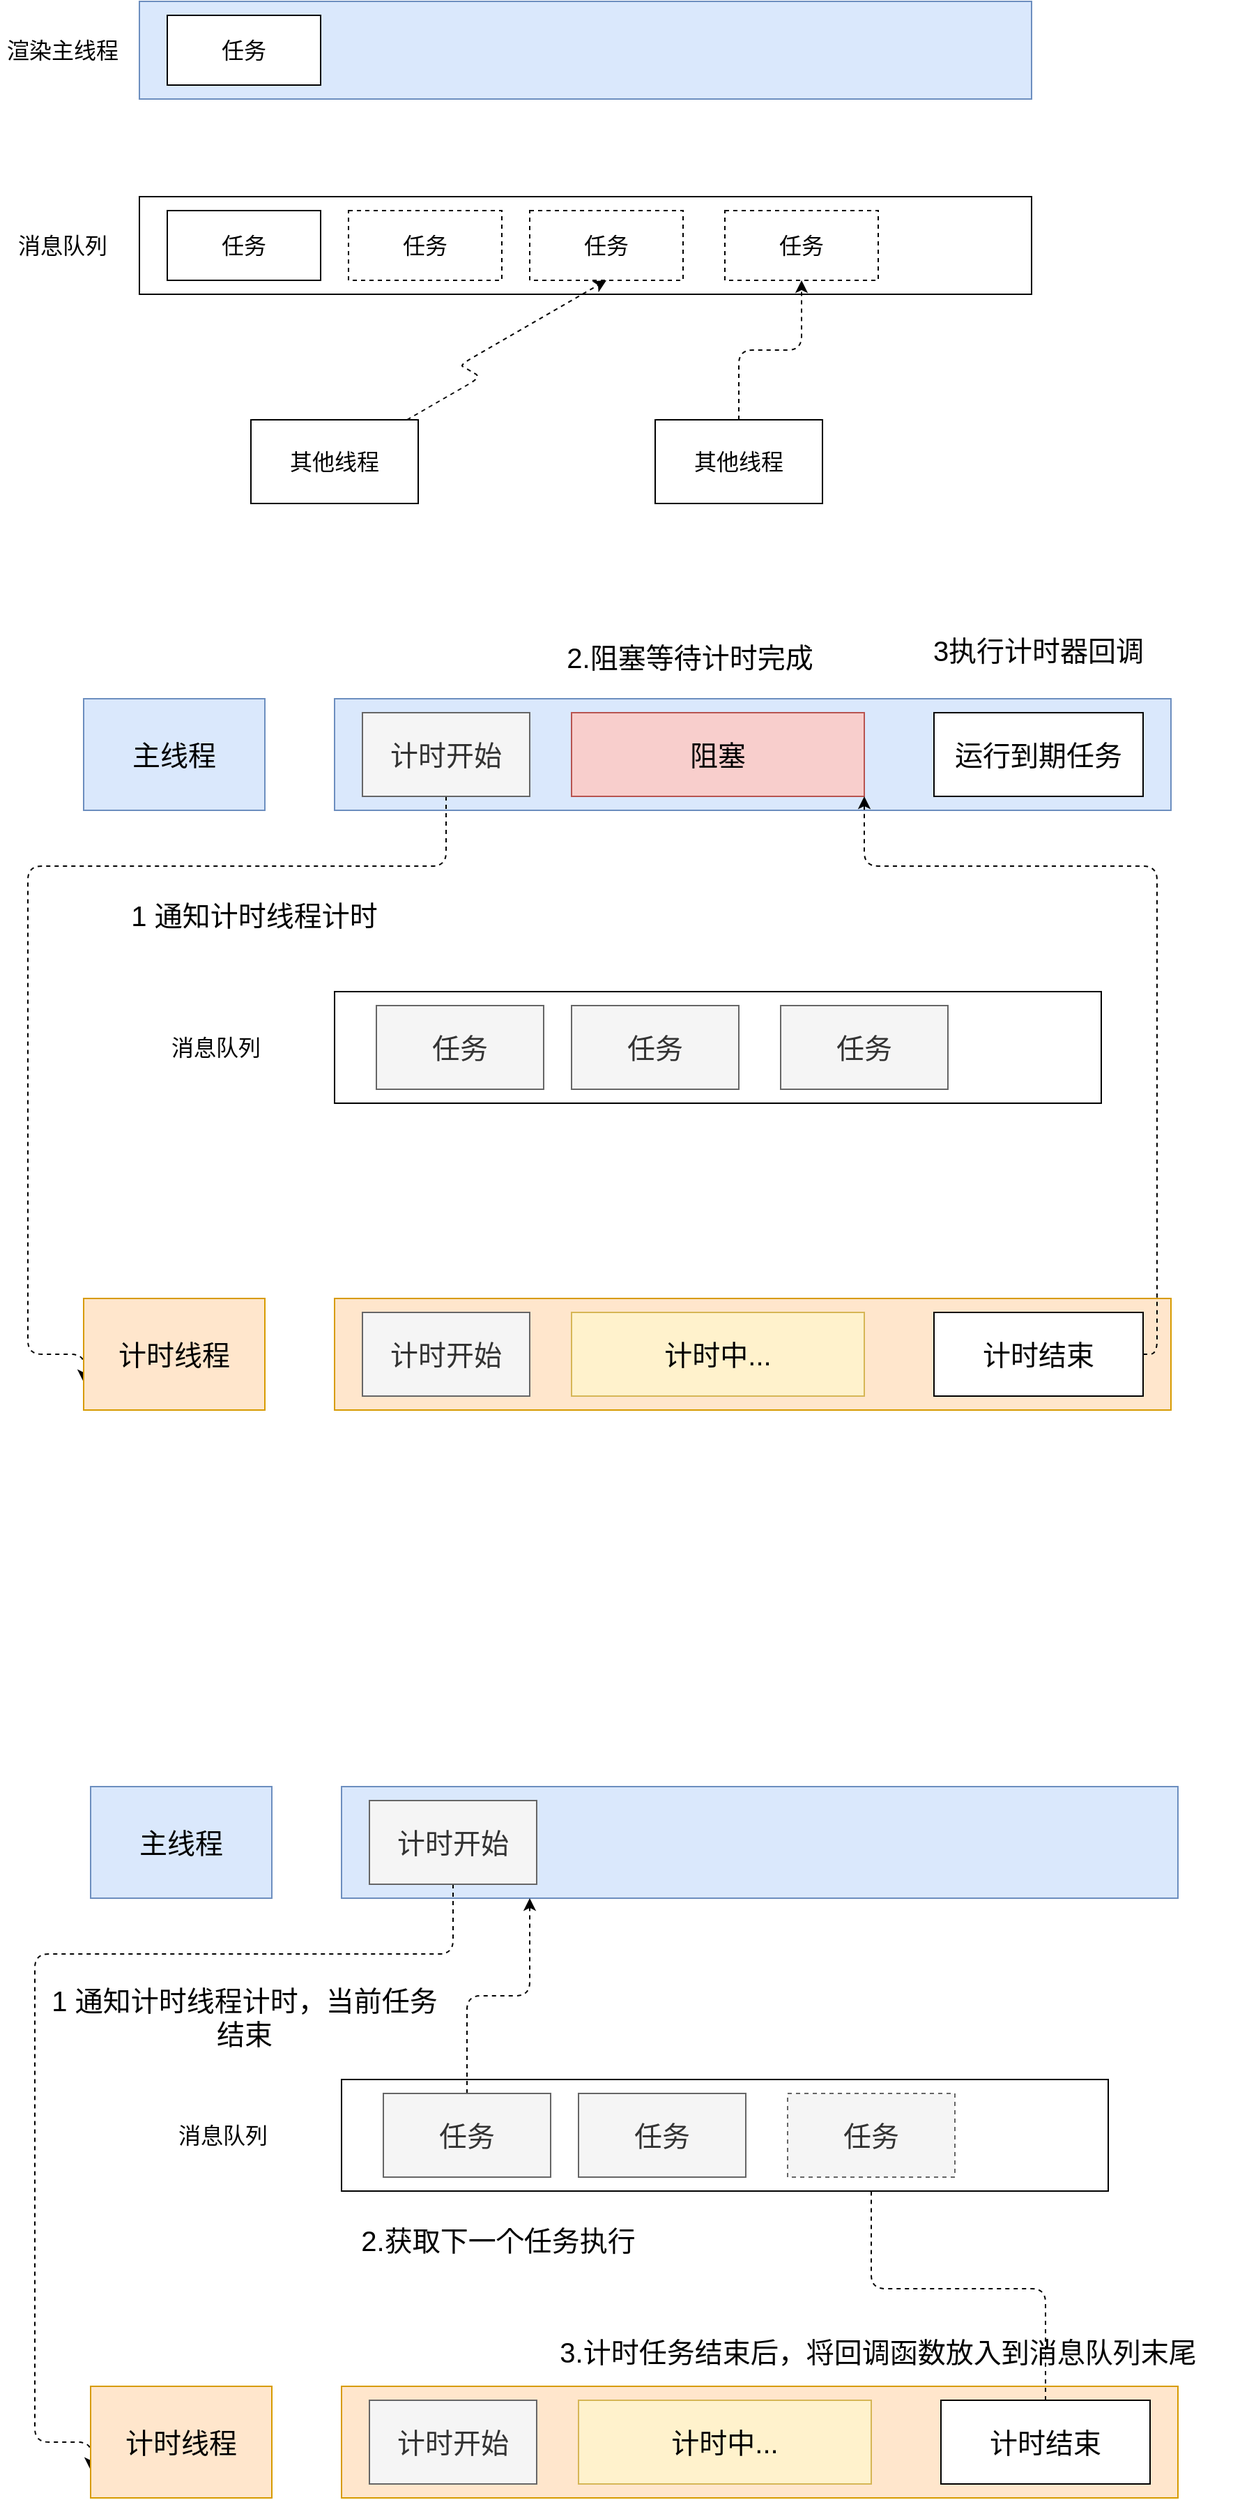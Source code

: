 <mxfile>
    <diagram id="6wuozxjlqHhuy6m43TEK" name="第 1 页">
        <mxGraphModel dx="588" dy="1126" grid="1" gridSize="10" guides="1" tooltips="1" connect="1" arrows="1" fold="1" page="1" pageScale="1" pageWidth="827" pageHeight="1169" math="0" shadow="0">
            <root>
                <mxCell id="0"/>
                <mxCell id="1" parent="0"/>
                <mxCell id="2" value="" style="rounded=0;whiteSpace=wrap;html=1;fillColor=#dae8fc;strokeColor=#6c8ebf;" vertex="1" parent="1">
                    <mxGeometry x="120" y="100" width="640" height="70" as="geometry"/>
                </mxCell>
                <mxCell id="3" value="&lt;font style=&quot;font-size: 16px;&quot;&gt;渲染主线程&lt;/font&gt;" style="text;html=1;strokeColor=none;fillColor=none;align=center;verticalAlign=middle;whiteSpace=wrap;rounded=0;" vertex="1" parent="1">
                    <mxGeometry x="20" y="120" width="90" height="30" as="geometry"/>
                </mxCell>
                <mxCell id="4" value="" style="rounded=0;whiteSpace=wrap;html=1;" vertex="1" parent="1">
                    <mxGeometry x="120" y="240" width="640" height="70" as="geometry"/>
                </mxCell>
                <mxCell id="5" value="&lt;span style=&quot;font-size: 16px;&quot;&gt;消息队列&lt;/span&gt;" style="text;html=1;strokeColor=none;fillColor=none;align=center;verticalAlign=middle;whiteSpace=wrap;rounded=0;" vertex="1" parent="1">
                    <mxGeometry x="20" y="260" width="90" height="30" as="geometry"/>
                </mxCell>
                <mxCell id="13" style="edgeStyle=isometricEdgeStyle;html=1;fontSize=16;dashed=1;entryX=0.5;entryY=1;entryDx=0;entryDy=0;" edge="1" parent="1" source="6" target="11">
                    <mxGeometry relative="1" as="geometry"/>
                </mxCell>
                <mxCell id="6" value="其他线程" style="rounded=0;whiteSpace=wrap;html=1;fontSize=16;" vertex="1" parent="1">
                    <mxGeometry x="200" y="400" width="120" height="60" as="geometry"/>
                </mxCell>
                <mxCell id="14" style="edgeStyle=orthogonalEdgeStyle;html=1;dashed=1;fontSize=16;" edge="1" parent="1" source="7" target="12">
                    <mxGeometry relative="1" as="geometry"/>
                </mxCell>
                <mxCell id="7" value="其他线程" style="rounded=0;whiteSpace=wrap;html=1;fontSize=16;" vertex="1" parent="1">
                    <mxGeometry x="490" y="400" width="120" height="60" as="geometry"/>
                </mxCell>
                <mxCell id="8" value="任务" style="rounded=0;whiteSpace=wrap;html=1;fontSize=16;" vertex="1" parent="1">
                    <mxGeometry x="140" y="110" width="110" height="50" as="geometry"/>
                </mxCell>
                <mxCell id="9" value="任务" style="rounded=0;whiteSpace=wrap;html=1;fontSize=16;" vertex="1" parent="1">
                    <mxGeometry x="140" y="250" width="110" height="50" as="geometry"/>
                </mxCell>
                <mxCell id="10" value="任务" style="rounded=0;whiteSpace=wrap;html=1;fontSize=16;dashed=1;" vertex="1" parent="1">
                    <mxGeometry x="270" y="250" width="110" height="50" as="geometry"/>
                </mxCell>
                <mxCell id="11" value="任务" style="rounded=0;whiteSpace=wrap;html=1;fontSize=16;dashed=1;" vertex="1" parent="1">
                    <mxGeometry x="400" y="250" width="110" height="50" as="geometry"/>
                </mxCell>
                <mxCell id="12" value="任务" style="rounded=0;whiteSpace=wrap;html=1;fontSize=16;dashed=1;" vertex="1" parent="1">
                    <mxGeometry x="540" y="250" width="110" height="50" as="geometry"/>
                </mxCell>
                <mxCell id="15" value="&lt;font style=&quot;font-size: 20px;&quot;&gt;主线程&lt;/font&gt;" style="rounded=0;whiteSpace=wrap;html=1;fontSize=16;fillColor=#dae8fc;strokeColor=#6c8ebf;" vertex="1" parent="1">
                    <mxGeometry x="80" y="600" width="130" height="80" as="geometry"/>
                </mxCell>
                <mxCell id="16" value="" style="rounded=0;whiteSpace=wrap;html=1;fontSize=20;fillColor=#dae8fc;strokeColor=#6c8ebf;" vertex="1" parent="1">
                    <mxGeometry x="260" y="600" width="600" height="80" as="geometry"/>
                </mxCell>
                <mxCell id="29" style="edgeStyle=orthogonalEdgeStyle;html=1;exitX=0.5;exitY=1;exitDx=0;exitDy=0;entryX=0;entryY=0.75;entryDx=0;entryDy=0;dashed=1;fontSize=20;" edge="1" parent="1" source="17" target="20">
                    <mxGeometry relative="1" as="geometry">
                        <Array as="points">
                            <mxPoint x="340" y="720"/>
                            <mxPoint x="40" y="720"/>
                            <mxPoint x="40" y="1070"/>
                            <mxPoint x="80" y="1070"/>
                        </Array>
                    </mxGeometry>
                </mxCell>
                <mxCell id="17" value="计时开始" style="rounded=0;whiteSpace=wrap;html=1;fontSize=20;fillColor=#f5f5f5;fontColor=#333333;strokeColor=#666666;" vertex="1" parent="1">
                    <mxGeometry x="280" y="610" width="120" height="60" as="geometry"/>
                </mxCell>
                <mxCell id="18" value="阻塞" style="rounded=0;whiteSpace=wrap;html=1;fontSize=20;fillColor=#f8cecc;strokeColor=#b85450;" vertex="1" parent="1">
                    <mxGeometry x="430" y="610" width="210" height="60" as="geometry"/>
                </mxCell>
                <mxCell id="19" value="运行到期任务" style="rounded=0;whiteSpace=wrap;html=1;fontSize=20;" vertex="1" parent="1">
                    <mxGeometry x="690" y="610" width="150" height="60" as="geometry"/>
                </mxCell>
                <mxCell id="20" value="&lt;font style=&quot;font-size: 20px;&quot;&gt;计时线程&lt;/font&gt;" style="rounded=0;whiteSpace=wrap;html=1;fontSize=16;fillColor=#ffe6cc;strokeColor=#d79b00;" vertex="1" parent="1">
                    <mxGeometry x="80" y="1030" width="130" height="80" as="geometry"/>
                </mxCell>
                <mxCell id="21" value="" style="rounded=0;whiteSpace=wrap;html=1;fontSize=20;fillColor=#ffe6cc;strokeColor=#d79b00;" vertex="1" parent="1">
                    <mxGeometry x="260" y="1030" width="600" height="80" as="geometry"/>
                </mxCell>
                <mxCell id="22" value="计时开始" style="rounded=0;whiteSpace=wrap;html=1;fontSize=20;fillColor=#f5f5f5;fontColor=#333333;strokeColor=#666666;" vertex="1" parent="1">
                    <mxGeometry x="280" y="1040" width="120" height="60" as="geometry"/>
                </mxCell>
                <mxCell id="23" value="计时中..." style="rounded=0;whiteSpace=wrap;html=1;fontSize=20;fillColor=#fff2cc;strokeColor=#d6b656;" vertex="1" parent="1">
                    <mxGeometry x="430" y="1040" width="210" height="60" as="geometry"/>
                </mxCell>
                <mxCell id="30" style="edgeStyle=orthogonalEdgeStyle;html=1;exitX=1;exitY=0.5;exitDx=0;exitDy=0;dashed=1;fontSize=20;entryX=1;entryY=1;entryDx=0;entryDy=0;" edge="1" parent="1" source="24" target="18">
                    <mxGeometry relative="1" as="geometry">
                        <mxPoint x="840" y="730" as="targetPoint"/>
                        <Array as="points">
                            <mxPoint x="850" y="1070"/>
                            <mxPoint x="850" y="720"/>
                            <mxPoint x="640" y="720"/>
                        </Array>
                    </mxGeometry>
                </mxCell>
                <mxCell id="24" value="计时结束" style="rounded=0;whiteSpace=wrap;html=1;fontSize=20;" vertex="1" parent="1">
                    <mxGeometry x="690" y="1040" width="150" height="60" as="geometry"/>
                </mxCell>
                <mxCell id="25" value="" style="rounded=0;whiteSpace=wrap;html=1;fontSize=20;" vertex="1" parent="1">
                    <mxGeometry x="260" y="810" width="550" height="80" as="geometry"/>
                </mxCell>
                <mxCell id="26" value="任务" style="rounded=0;whiteSpace=wrap;html=1;fontSize=20;fillColor=#f5f5f5;fontColor=#333333;strokeColor=#666666;" vertex="1" parent="1">
                    <mxGeometry x="290" y="820" width="120" height="60" as="geometry"/>
                </mxCell>
                <mxCell id="27" value="任务" style="rounded=0;whiteSpace=wrap;html=1;fontSize=20;fillColor=#f5f5f5;fontColor=#333333;strokeColor=#666666;" vertex="1" parent="1">
                    <mxGeometry x="430" y="820" width="120" height="60" as="geometry"/>
                </mxCell>
                <mxCell id="28" value="任务" style="rounded=0;whiteSpace=wrap;html=1;fontSize=20;fillColor=#f5f5f5;fontColor=#333333;strokeColor=#666666;" vertex="1" parent="1">
                    <mxGeometry x="580" y="820" width="120" height="60" as="geometry"/>
                </mxCell>
                <mxCell id="31" value="1 通知计时线程计时" style="text;html=1;strokeColor=none;fillColor=none;align=center;verticalAlign=middle;whiteSpace=wrap;rounded=0;fontSize=20;" vertex="1" parent="1">
                    <mxGeometry x="90" y="740" width="225" height="30" as="geometry"/>
                </mxCell>
                <mxCell id="32" value="&lt;span style=&quot;font-size: 16px;&quot;&gt;消息队列&lt;/span&gt;" style="text;html=1;strokeColor=none;fillColor=none;align=center;verticalAlign=middle;whiteSpace=wrap;rounded=0;" vertex="1" parent="1">
                    <mxGeometry x="130" y="835" width="90" height="30" as="geometry"/>
                </mxCell>
                <mxCell id="33" value="2.阻塞等待计时完成" style="text;html=1;strokeColor=none;fillColor=none;align=center;verticalAlign=middle;whiteSpace=wrap;rounded=0;fontSize=20;" vertex="1" parent="1">
                    <mxGeometry x="420" y="555" width="190" height="30" as="geometry"/>
                </mxCell>
                <mxCell id="34" value="3执行计时器回调" style="text;html=1;strokeColor=none;fillColor=none;align=center;verticalAlign=middle;whiteSpace=wrap;rounded=0;fontSize=20;" vertex="1" parent="1">
                    <mxGeometry x="670" y="550" width="190" height="30" as="geometry"/>
                </mxCell>
                <mxCell id="55" value="&lt;font style=&quot;font-size: 20px;&quot;&gt;主线程&lt;/font&gt;" style="rounded=0;whiteSpace=wrap;html=1;fontSize=16;fillColor=#dae8fc;strokeColor=#6c8ebf;" vertex="1" parent="1">
                    <mxGeometry x="85" y="1380" width="130" height="80" as="geometry"/>
                </mxCell>
                <mxCell id="56" value="" style="rounded=0;whiteSpace=wrap;html=1;fontSize=20;fillColor=#dae8fc;strokeColor=#6c8ebf;" vertex="1" parent="1">
                    <mxGeometry x="265" y="1380" width="600" height="80" as="geometry"/>
                </mxCell>
                <mxCell id="57" style="edgeStyle=orthogonalEdgeStyle;html=1;exitX=0.5;exitY=1;exitDx=0;exitDy=0;entryX=0;entryY=0.75;entryDx=0;entryDy=0;dashed=1;fontSize=20;" edge="1" parent="1" source="58" target="61">
                    <mxGeometry relative="1" as="geometry">
                        <Array as="points">
                            <mxPoint x="345" y="1500"/>
                            <mxPoint x="45" y="1500"/>
                            <mxPoint x="45" y="1850"/>
                            <mxPoint x="85" y="1850"/>
                        </Array>
                    </mxGeometry>
                </mxCell>
                <mxCell id="58" value="计时开始" style="rounded=0;whiteSpace=wrap;html=1;fontSize=20;fillColor=#f5f5f5;fontColor=#333333;strokeColor=#666666;" vertex="1" parent="1">
                    <mxGeometry x="285" y="1390" width="120" height="60" as="geometry"/>
                </mxCell>
                <mxCell id="61" value="&lt;font style=&quot;font-size: 20px;&quot;&gt;计时线程&lt;/font&gt;" style="rounded=0;whiteSpace=wrap;html=1;fontSize=16;fillColor=#ffe6cc;strokeColor=#d79b00;" vertex="1" parent="1">
                    <mxGeometry x="85" y="1810" width="130" height="80" as="geometry"/>
                </mxCell>
                <mxCell id="62" value="" style="rounded=0;whiteSpace=wrap;html=1;fontSize=20;fillColor=#ffe6cc;strokeColor=#d79b00;" vertex="1" parent="1">
                    <mxGeometry x="265" y="1810" width="600" height="80" as="geometry"/>
                </mxCell>
                <mxCell id="63" value="计时开始" style="rounded=0;whiteSpace=wrap;html=1;fontSize=20;fillColor=#f5f5f5;fontColor=#333333;strokeColor=#666666;" vertex="1" parent="1">
                    <mxGeometry x="285" y="1820" width="120" height="60" as="geometry"/>
                </mxCell>
                <mxCell id="64" value="计时中..." style="rounded=0;whiteSpace=wrap;html=1;fontSize=20;fillColor=#fff2cc;strokeColor=#d6b656;" vertex="1" parent="1">
                    <mxGeometry x="435" y="1820" width="210" height="60" as="geometry"/>
                </mxCell>
                <mxCell id="75" style="edgeStyle=orthogonalEdgeStyle;html=1;exitX=0.5;exitY=0;exitDx=0;exitDy=0;entryX=0.5;entryY=1;entryDx=0;entryDy=0;dashed=1;fontSize=20;" edge="1" parent="1" source="66" target="70">
                    <mxGeometry relative="1" as="geometry"/>
                </mxCell>
                <mxCell id="66" value="计时结束" style="rounded=0;whiteSpace=wrap;html=1;fontSize=20;" vertex="1" parent="1">
                    <mxGeometry x="695" y="1820" width="150" height="60" as="geometry"/>
                </mxCell>
                <mxCell id="67" value="" style="rounded=0;whiteSpace=wrap;html=1;fontSize=20;" vertex="1" parent="1">
                    <mxGeometry x="265" y="1590" width="550" height="80" as="geometry"/>
                </mxCell>
                <mxCell id="76" style="edgeStyle=orthogonalEdgeStyle;html=1;exitX=0.5;exitY=0;exitDx=0;exitDy=0;entryX=0.225;entryY=1;entryDx=0;entryDy=0;entryPerimeter=0;dashed=1;fontSize=20;" edge="1" parent="1" source="68" target="56">
                    <mxGeometry relative="1" as="geometry"/>
                </mxCell>
                <mxCell id="68" value="任务" style="rounded=0;whiteSpace=wrap;html=1;fontSize=20;fillColor=#f5f5f5;fontColor=#333333;strokeColor=#666666;" vertex="1" parent="1">
                    <mxGeometry x="295" y="1600" width="120" height="60" as="geometry"/>
                </mxCell>
                <mxCell id="69" value="任务" style="rounded=0;whiteSpace=wrap;html=1;fontSize=20;fillColor=#f5f5f5;fontColor=#333333;strokeColor=#666666;" vertex="1" parent="1">
                    <mxGeometry x="435" y="1600" width="120" height="60" as="geometry"/>
                </mxCell>
                <mxCell id="70" value="任务" style="rounded=0;whiteSpace=wrap;html=1;fontSize=20;fillColor=#f5f5f5;fontColor=#333333;strokeColor=#666666;dashed=1;" vertex="1" parent="1">
                    <mxGeometry x="585" y="1600" width="120" height="60" as="geometry"/>
                </mxCell>
                <mxCell id="71" value="1 通知计时线程计时，当前任务结束" style="text;html=1;strokeColor=none;fillColor=none;align=center;verticalAlign=middle;whiteSpace=wrap;rounded=0;fontSize=20;" vertex="1" parent="1">
                    <mxGeometry x="53.75" y="1510" width="282.5" height="70" as="geometry"/>
                </mxCell>
                <mxCell id="72" value="&lt;span style=&quot;font-size: 16px;&quot;&gt;消息队列&lt;/span&gt;" style="text;html=1;strokeColor=none;fillColor=none;align=center;verticalAlign=middle;whiteSpace=wrap;rounded=0;" vertex="1" parent="1">
                    <mxGeometry x="135" y="1615" width="90" height="30" as="geometry"/>
                </mxCell>
                <mxCell id="77" value="2.获取下一个任务执行" style="text;html=1;strokeColor=none;fillColor=none;align=center;verticalAlign=middle;whiteSpace=wrap;rounded=0;dashed=1;fontSize=20;" vertex="1" parent="1">
                    <mxGeometry x="260" y="1690" width="235" height="30" as="geometry"/>
                </mxCell>
                <mxCell id="78" value="3.计时任务结束后，将回调函数放入到消息队列末尾" style="text;html=1;strokeColor=none;fillColor=none;align=center;verticalAlign=middle;whiteSpace=wrap;rounded=0;dashed=1;fontSize=20;" vertex="1" parent="1">
                    <mxGeometry x="380" y="1770" width="540" height="30" as="geometry"/>
                </mxCell>
            </root>
        </mxGraphModel>
    </diagram>
</mxfile>
